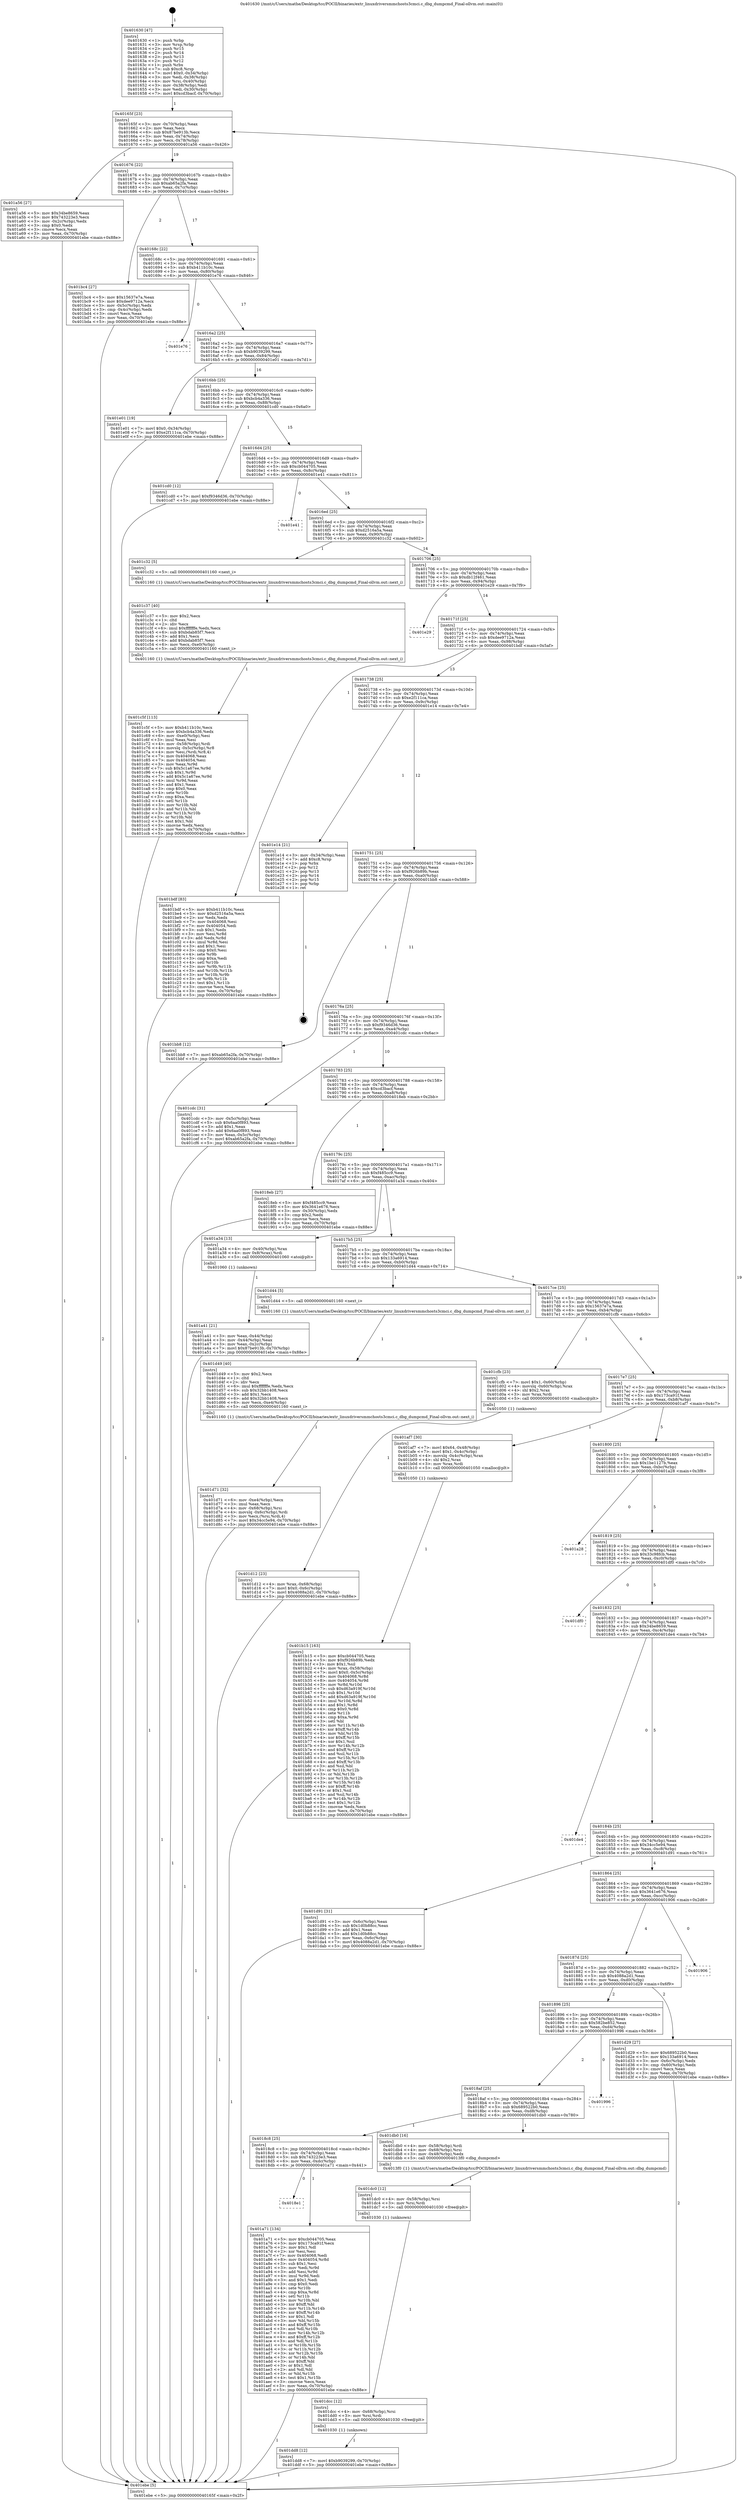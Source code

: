 digraph "0x401630" {
  label = "0x401630 (/mnt/c/Users/mathe/Desktop/tcc/POCII/binaries/extr_linuxdriversmmchosts3cmci.c_dbg_dumpcmd_Final-ollvm.out::main(0))"
  labelloc = "t"
  node[shape=record]

  Entry [label="",width=0.3,height=0.3,shape=circle,fillcolor=black,style=filled]
  "0x40165f" [label="{
     0x40165f [23]\l
     | [instrs]\l
     &nbsp;&nbsp;0x40165f \<+3\>: mov -0x70(%rbp),%eax\l
     &nbsp;&nbsp;0x401662 \<+2\>: mov %eax,%ecx\l
     &nbsp;&nbsp;0x401664 \<+6\>: sub $0x87be913b,%ecx\l
     &nbsp;&nbsp;0x40166a \<+3\>: mov %eax,-0x74(%rbp)\l
     &nbsp;&nbsp;0x40166d \<+3\>: mov %ecx,-0x78(%rbp)\l
     &nbsp;&nbsp;0x401670 \<+6\>: je 0000000000401a56 \<main+0x426\>\l
  }"]
  "0x401a56" [label="{
     0x401a56 [27]\l
     | [instrs]\l
     &nbsp;&nbsp;0x401a56 \<+5\>: mov $0x34be8659,%eax\l
     &nbsp;&nbsp;0x401a5b \<+5\>: mov $0x743223e3,%ecx\l
     &nbsp;&nbsp;0x401a60 \<+3\>: mov -0x2c(%rbp),%edx\l
     &nbsp;&nbsp;0x401a63 \<+3\>: cmp $0x0,%edx\l
     &nbsp;&nbsp;0x401a66 \<+3\>: cmove %ecx,%eax\l
     &nbsp;&nbsp;0x401a69 \<+3\>: mov %eax,-0x70(%rbp)\l
     &nbsp;&nbsp;0x401a6c \<+5\>: jmp 0000000000401ebe \<main+0x88e\>\l
  }"]
  "0x401676" [label="{
     0x401676 [22]\l
     | [instrs]\l
     &nbsp;&nbsp;0x401676 \<+5\>: jmp 000000000040167b \<main+0x4b\>\l
     &nbsp;&nbsp;0x40167b \<+3\>: mov -0x74(%rbp),%eax\l
     &nbsp;&nbsp;0x40167e \<+5\>: sub $0xab65a2fa,%eax\l
     &nbsp;&nbsp;0x401683 \<+3\>: mov %eax,-0x7c(%rbp)\l
     &nbsp;&nbsp;0x401686 \<+6\>: je 0000000000401bc4 \<main+0x594\>\l
  }"]
  Exit [label="",width=0.3,height=0.3,shape=circle,fillcolor=black,style=filled,peripheries=2]
  "0x401bc4" [label="{
     0x401bc4 [27]\l
     | [instrs]\l
     &nbsp;&nbsp;0x401bc4 \<+5\>: mov $0x15637e7a,%eax\l
     &nbsp;&nbsp;0x401bc9 \<+5\>: mov $0xdee9712a,%ecx\l
     &nbsp;&nbsp;0x401bce \<+3\>: mov -0x5c(%rbp),%edx\l
     &nbsp;&nbsp;0x401bd1 \<+3\>: cmp -0x4c(%rbp),%edx\l
     &nbsp;&nbsp;0x401bd4 \<+3\>: cmovl %ecx,%eax\l
     &nbsp;&nbsp;0x401bd7 \<+3\>: mov %eax,-0x70(%rbp)\l
     &nbsp;&nbsp;0x401bda \<+5\>: jmp 0000000000401ebe \<main+0x88e\>\l
  }"]
  "0x40168c" [label="{
     0x40168c [22]\l
     | [instrs]\l
     &nbsp;&nbsp;0x40168c \<+5\>: jmp 0000000000401691 \<main+0x61\>\l
     &nbsp;&nbsp;0x401691 \<+3\>: mov -0x74(%rbp),%eax\l
     &nbsp;&nbsp;0x401694 \<+5\>: sub $0xb411b10c,%eax\l
     &nbsp;&nbsp;0x401699 \<+3\>: mov %eax,-0x80(%rbp)\l
     &nbsp;&nbsp;0x40169c \<+6\>: je 0000000000401e76 \<main+0x846\>\l
  }"]
  "0x401dd8" [label="{
     0x401dd8 [12]\l
     | [instrs]\l
     &nbsp;&nbsp;0x401dd8 \<+7\>: movl $0xb9039299,-0x70(%rbp)\l
     &nbsp;&nbsp;0x401ddf \<+5\>: jmp 0000000000401ebe \<main+0x88e\>\l
  }"]
  "0x401e76" [label="{
     0x401e76\l
  }", style=dashed]
  "0x4016a2" [label="{
     0x4016a2 [25]\l
     | [instrs]\l
     &nbsp;&nbsp;0x4016a2 \<+5\>: jmp 00000000004016a7 \<main+0x77\>\l
     &nbsp;&nbsp;0x4016a7 \<+3\>: mov -0x74(%rbp),%eax\l
     &nbsp;&nbsp;0x4016aa \<+5\>: sub $0xb9039299,%eax\l
     &nbsp;&nbsp;0x4016af \<+6\>: mov %eax,-0x84(%rbp)\l
     &nbsp;&nbsp;0x4016b5 \<+6\>: je 0000000000401e01 \<main+0x7d1\>\l
  }"]
  "0x401dcc" [label="{
     0x401dcc [12]\l
     | [instrs]\l
     &nbsp;&nbsp;0x401dcc \<+4\>: mov -0x68(%rbp),%rsi\l
     &nbsp;&nbsp;0x401dd0 \<+3\>: mov %rsi,%rdi\l
     &nbsp;&nbsp;0x401dd3 \<+5\>: call 0000000000401030 \<free@plt\>\l
     | [calls]\l
     &nbsp;&nbsp;0x401030 \{1\} (unknown)\l
  }"]
  "0x401e01" [label="{
     0x401e01 [19]\l
     | [instrs]\l
     &nbsp;&nbsp;0x401e01 \<+7\>: movl $0x0,-0x34(%rbp)\l
     &nbsp;&nbsp;0x401e08 \<+7\>: movl $0xe2f111ca,-0x70(%rbp)\l
     &nbsp;&nbsp;0x401e0f \<+5\>: jmp 0000000000401ebe \<main+0x88e\>\l
  }"]
  "0x4016bb" [label="{
     0x4016bb [25]\l
     | [instrs]\l
     &nbsp;&nbsp;0x4016bb \<+5\>: jmp 00000000004016c0 \<main+0x90\>\l
     &nbsp;&nbsp;0x4016c0 \<+3\>: mov -0x74(%rbp),%eax\l
     &nbsp;&nbsp;0x4016c3 \<+5\>: sub $0xbcb4a336,%eax\l
     &nbsp;&nbsp;0x4016c8 \<+6\>: mov %eax,-0x88(%rbp)\l
     &nbsp;&nbsp;0x4016ce \<+6\>: je 0000000000401cd0 \<main+0x6a0\>\l
  }"]
  "0x401dc0" [label="{
     0x401dc0 [12]\l
     | [instrs]\l
     &nbsp;&nbsp;0x401dc0 \<+4\>: mov -0x58(%rbp),%rsi\l
     &nbsp;&nbsp;0x401dc4 \<+3\>: mov %rsi,%rdi\l
     &nbsp;&nbsp;0x401dc7 \<+5\>: call 0000000000401030 \<free@plt\>\l
     | [calls]\l
     &nbsp;&nbsp;0x401030 \{1\} (unknown)\l
  }"]
  "0x401cd0" [label="{
     0x401cd0 [12]\l
     | [instrs]\l
     &nbsp;&nbsp;0x401cd0 \<+7\>: movl $0xf9346d36,-0x70(%rbp)\l
     &nbsp;&nbsp;0x401cd7 \<+5\>: jmp 0000000000401ebe \<main+0x88e\>\l
  }"]
  "0x4016d4" [label="{
     0x4016d4 [25]\l
     | [instrs]\l
     &nbsp;&nbsp;0x4016d4 \<+5\>: jmp 00000000004016d9 \<main+0xa9\>\l
     &nbsp;&nbsp;0x4016d9 \<+3\>: mov -0x74(%rbp),%eax\l
     &nbsp;&nbsp;0x4016dc \<+5\>: sub $0xcb044705,%eax\l
     &nbsp;&nbsp;0x4016e1 \<+6\>: mov %eax,-0x8c(%rbp)\l
     &nbsp;&nbsp;0x4016e7 \<+6\>: je 0000000000401e41 \<main+0x811\>\l
  }"]
  "0x401d71" [label="{
     0x401d71 [32]\l
     | [instrs]\l
     &nbsp;&nbsp;0x401d71 \<+6\>: mov -0xe4(%rbp),%ecx\l
     &nbsp;&nbsp;0x401d77 \<+3\>: imul %eax,%ecx\l
     &nbsp;&nbsp;0x401d7a \<+4\>: mov -0x68(%rbp),%rsi\l
     &nbsp;&nbsp;0x401d7e \<+4\>: movslq -0x6c(%rbp),%rdi\l
     &nbsp;&nbsp;0x401d82 \<+3\>: mov %ecx,(%rsi,%rdi,4)\l
     &nbsp;&nbsp;0x401d85 \<+7\>: movl $0x34cc5e94,-0x70(%rbp)\l
     &nbsp;&nbsp;0x401d8c \<+5\>: jmp 0000000000401ebe \<main+0x88e\>\l
  }"]
  "0x401e41" [label="{
     0x401e41\l
  }", style=dashed]
  "0x4016ed" [label="{
     0x4016ed [25]\l
     | [instrs]\l
     &nbsp;&nbsp;0x4016ed \<+5\>: jmp 00000000004016f2 \<main+0xc2\>\l
     &nbsp;&nbsp;0x4016f2 \<+3\>: mov -0x74(%rbp),%eax\l
     &nbsp;&nbsp;0x4016f5 \<+5\>: sub $0xd2516a5a,%eax\l
     &nbsp;&nbsp;0x4016fa \<+6\>: mov %eax,-0x90(%rbp)\l
     &nbsp;&nbsp;0x401700 \<+6\>: je 0000000000401c32 \<main+0x602\>\l
  }"]
  "0x401d49" [label="{
     0x401d49 [40]\l
     | [instrs]\l
     &nbsp;&nbsp;0x401d49 \<+5\>: mov $0x2,%ecx\l
     &nbsp;&nbsp;0x401d4e \<+1\>: cltd\l
     &nbsp;&nbsp;0x401d4f \<+2\>: idiv %ecx\l
     &nbsp;&nbsp;0x401d51 \<+6\>: imul $0xfffffffe,%edx,%ecx\l
     &nbsp;&nbsp;0x401d57 \<+6\>: sub $0x32bb1408,%ecx\l
     &nbsp;&nbsp;0x401d5d \<+3\>: add $0x1,%ecx\l
     &nbsp;&nbsp;0x401d60 \<+6\>: add $0x32bb1408,%ecx\l
     &nbsp;&nbsp;0x401d66 \<+6\>: mov %ecx,-0xe4(%rbp)\l
     &nbsp;&nbsp;0x401d6c \<+5\>: call 0000000000401160 \<next_i\>\l
     | [calls]\l
     &nbsp;&nbsp;0x401160 \{1\} (/mnt/c/Users/mathe/Desktop/tcc/POCII/binaries/extr_linuxdriversmmchosts3cmci.c_dbg_dumpcmd_Final-ollvm.out::next_i)\l
  }"]
  "0x401c32" [label="{
     0x401c32 [5]\l
     | [instrs]\l
     &nbsp;&nbsp;0x401c32 \<+5\>: call 0000000000401160 \<next_i\>\l
     | [calls]\l
     &nbsp;&nbsp;0x401160 \{1\} (/mnt/c/Users/mathe/Desktop/tcc/POCII/binaries/extr_linuxdriversmmchosts3cmci.c_dbg_dumpcmd_Final-ollvm.out::next_i)\l
  }"]
  "0x401706" [label="{
     0x401706 [25]\l
     | [instrs]\l
     &nbsp;&nbsp;0x401706 \<+5\>: jmp 000000000040170b \<main+0xdb\>\l
     &nbsp;&nbsp;0x40170b \<+3\>: mov -0x74(%rbp),%eax\l
     &nbsp;&nbsp;0x40170e \<+5\>: sub $0xdb12f461,%eax\l
     &nbsp;&nbsp;0x401713 \<+6\>: mov %eax,-0x94(%rbp)\l
     &nbsp;&nbsp;0x401719 \<+6\>: je 0000000000401e29 \<main+0x7f9\>\l
  }"]
  "0x401d12" [label="{
     0x401d12 [23]\l
     | [instrs]\l
     &nbsp;&nbsp;0x401d12 \<+4\>: mov %rax,-0x68(%rbp)\l
     &nbsp;&nbsp;0x401d16 \<+7\>: movl $0x0,-0x6c(%rbp)\l
     &nbsp;&nbsp;0x401d1d \<+7\>: movl $0x4088a2d1,-0x70(%rbp)\l
     &nbsp;&nbsp;0x401d24 \<+5\>: jmp 0000000000401ebe \<main+0x88e\>\l
  }"]
  "0x401e29" [label="{
     0x401e29\l
  }", style=dashed]
  "0x40171f" [label="{
     0x40171f [25]\l
     | [instrs]\l
     &nbsp;&nbsp;0x40171f \<+5\>: jmp 0000000000401724 \<main+0xf4\>\l
     &nbsp;&nbsp;0x401724 \<+3\>: mov -0x74(%rbp),%eax\l
     &nbsp;&nbsp;0x401727 \<+5\>: sub $0xdee9712a,%eax\l
     &nbsp;&nbsp;0x40172c \<+6\>: mov %eax,-0x98(%rbp)\l
     &nbsp;&nbsp;0x401732 \<+6\>: je 0000000000401bdf \<main+0x5af\>\l
  }"]
  "0x401c5f" [label="{
     0x401c5f [113]\l
     | [instrs]\l
     &nbsp;&nbsp;0x401c5f \<+5\>: mov $0xb411b10c,%ecx\l
     &nbsp;&nbsp;0x401c64 \<+5\>: mov $0xbcb4a336,%edx\l
     &nbsp;&nbsp;0x401c69 \<+6\>: mov -0xe0(%rbp),%esi\l
     &nbsp;&nbsp;0x401c6f \<+3\>: imul %eax,%esi\l
     &nbsp;&nbsp;0x401c72 \<+4\>: mov -0x58(%rbp),%rdi\l
     &nbsp;&nbsp;0x401c76 \<+4\>: movslq -0x5c(%rbp),%r8\l
     &nbsp;&nbsp;0x401c7a \<+4\>: mov %esi,(%rdi,%r8,4)\l
     &nbsp;&nbsp;0x401c7e \<+7\>: mov 0x404068,%eax\l
     &nbsp;&nbsp;0x401c85 \<+7\>: mov 0x404054,%esi\l
     &nbsp;&nbsp;0x401c8c \<+3\>: mov %eax,%r9d\l
     &nbsp;&nbsp;0x401c8f \<+7\>: sub $0x5c1a67ee,%r9d\l
     &nbsp;&nbsp;0x401c96 \<+4\>: sub $0x1,%r9d\l
     &nbsp;&nbsp;0x401c9a \<+7\>: add $0x5c1a67ee,%r9d\l
     &nbsp;&nbsp;0x401ca1 \<+4\>: imul %r9d,%eax\l
     &nbsp;&nbsp;0x401ca5 \<+3\>: and $0x1,%eax\l
     &nbsp;&nbsp;0x401ca8 \<+3\>: cmp $0x0,%eax\l
     &nbsp;&nbsp;0x401cab \<+4\>: sete %r10b\l
     &nbsp;&nbsp;0x401caf \<+3\>: cmp $0xa,%esi\l
     &nbsp;&nbsp;0x401cb2 \<+4\>: setl %r11b\l
     &nbsp;&nbsp;0x401cb6 \<+3\>: mov %r10b,%bl\l
     &nbsp;&nbsp;0x401cb9 \<+3\>: and %r11b,%bl\l
     &nbsp;&nbsp;0x401cbc \<+3\>: xor %r11b,%r10b\l
     &nbsp;&nbsp;0x401cbf \<+3\>: or %r10b,%bl\l
     &nbsp;&nbsp;0x401cc2 \<+3\>: test $0x1,%bl\l
     &nbsp;&nbsp;0x401cc5 \<+3\>: cmovne %edx,%ecx\l
     &nbsp;&nbsp;0x401cc8 \<+3\>: mov %ecx,-0x70(%rbp)\l
     &nbsp;&nbsp;0x401ccb \<+5\>: jmp 0000000000401ebe \<main+0x88e\>\l
  }"]
  "0x401bdf" [label="{
     0x401bdf [83]\l
     | [instrs]\l
     &nbsp;&nbsp;0x401bdf \<+5\>: mov $0xb411b10c,%eax\l
     &nbsp;&nbsp;0x401be4 \<+5\>: mov $0xd2516a5a,%ecx\l
     &nbsp;&nbsp;0x401be9 \<+2\>: xor %edx,%edx\l
     &nbsp;&nbsp;0x401beb \<+7\>: mov 0x404068,%esi\l
     &nbsp;&nbsp;0x401bf2 \<+7\>: mov 0x404054,%edi\l
     &nbsp;&nbsp;0x401bf9 \<+3\>: sub $0x1,%edx\l
     &nbsp;&nbsp;0x401bfc \<+3\>: mov %esi,%r8d\l
     &nbsp;&nbsp;0x401bff \<+3\>: add %edx,%r8d\l
     &nbsp;&nbsp;0x401c02 \<+4\>: imul %r8d,%esi\l
     &nbsp;&nbsp;0x401c06 \<+3\>: and $0x1,%esi\l
     &nbsp;&nbsp;0x401c09 \<+3\>: cmp $0x0,%esi\l
     &nbsp;&nbsp;0x401c0c \<+4\>: sete %r9b\l
     &nbsp;&nbsp;0x401c10 \<+3\>: cmp $0xa,%edi\l
     &nbsp;&nbsp;0x401c13 \<+4\>: setl %r10b\l
     &nbsp;&nbsp;0x401c17 \<+3\>: mov %r9b,%r11b\l
     &nbsp;&nbsp;0x401c1a \<+3\>: and %r10b,%r11b\l
     &nbsp;&nbsp;0x401c1d \<+3\>: xor %r10b,%r9b\l
     &nbsp;&nbsp;0x401c20 \<+3\>: or %r9b,%r11b\l
     &nbsp;&nbsp;0x401c23 \<+4\>: test $0x1,%r11b\l
     &nbsp;&nbsp;0x401c27 \<+3\>: cmovne %ecx,%eax\l
     &nbsp;&nbsp;0x401c2a \<+3\>: mov %eax,-0x70(%rbp)\l
     &nbsp;&nbsp;0x401c2d \<+5\>: jmp 0000000000401ebe \<main+0x88e\>\l
  }"]
  "0x401738" [label="{
     0x401738 [25]\l
     | [instrs]\l
     &nbsp;&nbsp;0x401738 \<+5\>: jmp 000000000040173d \<main+0x10d\>\l
     &nbsp;&nbsp;0x40173d \<+3\>: mov -0x74(%rbp),%eax\l
     &nbsp;&nbsp;0x401740 \<+5\>: sub $0xe2f111ca,%eax\l
     &nbsp;&nbsp;0x401745 \<+6\>: mov %eax,-0x9c(%rbp)\l
     &nbsp;&nbsp;0x40174b \<+6\>: je 0000000000401e14 \<main+0x7e4\>\l
  }"]
  "0x401c37" [label="{
     0x401c37 [40]\l
     | [instrs]\l
     &nbsp;&nbsp;0x401c37 \<+5\>: mov $0x2,%ecx\l
     &nbsp;&nbsp;0x401c3c \<+1\>: cltd\l
     &nbsp;&nbsp;0x401c3d \<+2\>: idiv %ecx\l
     &nbsp;&nbsp;0x401c3f \<+6\>: imul $0xfffffffe,%edx,%ecx\l
     &nbsp;&nbsp;0x401c45 \<+6\>: sub $0xbdab85f7,%ecx\l
     &nbsp;&nbsp;0x401c4b \<+3\>: add $0x1,%ecx\l
     &nbsp;&nbsp;0x401c4e \<+6\>: add $0xbdab85f7,%ecx\l
     &nbsp;&nbsp;0x401c54 \<+6\>: mov %ecx,-0xe0(%rbp)\l
     &nbsp;&nbsp;0x401c5a \<+5\>: call 0000000000401160 \<next_i\>\l
     | [calls]\l
     &nbsp;&nbsp;0x401160 \{1\} (/mnt/c/Users/mathe/Desktop/tcc/POCII/binaries/extr_linuxdriversmmchosts3cmci.c_dbg_dumpcmd_Final-ollvm.out::next_i)\l
  }"]
  "0x401e14" [label="{
     0x401e14 [21]\l
     | [instrs]\l
     &nbsp;&nbsp;0x401e14 \<+3\>: mov -0x34(%rbp),%eax\l
     &nbsp;&nbsp;0x401e17 \<+7\>: add $0xc8,%rsp\l
     &nbsp;&nbsp;0x401e1e \<+1\>: pop %rbx\l
     &nbsp;&nbsp;0x401e1f \<+2\>: pop %r12\l
     &nbsp;&nbsp;0x401e21 \<+2\>: pop %r13\l
     &nbsp;&nbsp;0x401e23 \<+2\>: pop %r14\l
     &nbsp;&nbsp;0x401e25 \<+2\>: pop %r15\l
     &nbsp;&nbsp;0x401e27 \<+1\>: pop %rbp\l
     &nbsp;&nbsp;0x401e28 \<+1\>: ret\l
  }"]
  "0x401751" [label="{
     0x401751 [25]\l
     | [instrs]\l
     &nbsp;&nbsp;0x401751 \<+5\>: jmp 0000000000401756 \<main+0x126\>\l
     &nbsp;&nbsp;0x401756 \<+3\>: mov -0x74(%rbp),%eax\l
     &nbsp;&nbsp;0x401759 \<+5\>: sub $0xf926b89b,%eax\l
     &nbsp;&nbsp;0x40175e \<+6\>: mov %eax,-0xa0(%rbp)\l
     &nbsp;&nbsp;0x401764 \<+6\>: je 0000000000401bb8 \<main+0x588\>\l
  }"]
  "0x401b15" [label="{
     0x401b15 [163]\l
     | [instrs]\l
     &nbsp;&nbsp;0x401b15 \<+5\>: mov $0xcb044705,%ecx\l
     &nbsp;&nbsp;0x401b1a \<+5\>: mov $0xf926b89b,%edx\l
     &nbsp;&nbsp;0x401b1f \<+3\>: mov $0x1,%sil\l
     &nbsp;&nbsp;0x401b22 \<+4\>: mov %rax,-0x58(%rbp)\l
     &nbsp;&nbsp;0x401b26 \<+7\>: movl $0x0,-0x5c(%rbp)\l
     &nbsp;&nbsp;0x401b2d \<+8\>: mov 0x404068,%r8d\l
     &nbsp;&nbsp;0x401b35 \<+8\>: mov 0x404054,%r9d\l
     &nbsp;&nbsp;0x401b3d \<+3\>: mov %r8d,%r10d\l
     &nbsp;&nbsp;0x401b40 \<+7\>: sub $0xd63a919f,%r10d\l
     &nbsp;&nbsp;0x401b47 \<+4\>: sub $0x1,%r10d\l
     &nbsp;&nbsp;0x401b4b \<+7\>: add $0xd63a919f,%r10d\l
     &nbsp;&nbsp;0x401b52 \<+4\>: imul %r10d,%r8d\l
     &nbsp;&nbsp;0x401b56 \<+4\>: and $0x1,%r8d\l
     &nbsp;&nbsp;0x401b5a \<+4\>: cmp $0x0,%r8d\l
     &nbsp;&nbsp;0x401b5e \<+4\>: sete %r11b\l
     &nbsp;&nbsp;0x401b62 \<+4\>: cmp $0xa,%r9d\l
     &nbsp;&nbsp;0x401b66 \<+3\>: setl %bl\l
     &nbsp;&nbsp;0x401b69 \<+3\>: mov %r11b,%r14b\l
     &nbsp;&nbsp;0x401b6c \<+4\>: xor $0xff,%r14b\l
     &nbsp;&nbsp;0x401b70 \<+3\>: mov %bl,%r15b\l
     &nbsp;&nbsp;0x401b73 \<+4\>: xor $0xff,%r15b\l
     &nbsp;&nbsp;0x401b77 \<+4\>: xor $0x1,%sil\l
     &nbsp;&nbsp;0x401b7b \<+3\>: mov %r14b,%r12b\l
     &nbsp;&nbsp;0x401b7e \<+4\>: and $0xff,%r12b\l
     &nbsp;&nbsp;0x401b82 \<+3\>: and %sil,%r11b\l
     &nbsp;&nbsp;0x401b85 \<+3\>: mov %r15b,%r13b\l
     &nbsp;&nbsp;0x401b88 \<+4\>: and $0xff,%r13b\l
     &nbsp;&nbsp;0x401b8c \<+3\>: and %sil,%bl\l
     &nbsp;&nbsp;0x401b8f \<+3\>: or %r11b,%r12b\l
     &nbsp;&nbsp;0x401b92 \<+3\>: or %bl,%r13b\l
     &nbsp;&nbsp;0x401b95 \<+3\>: xor %r13b,%r12b\l
     &nbsp;&nbsp;0x401b98 \<+3\>: or %r15b,%r14b\l
     &nbsp;&nbsp;0x401b9b \<+4\>: xor $0xff,%r14b\l
     &nbsp;&nbsp;0x401b9f \<+4\>: or $0x1,%sil\l
     &nbsp;&nbsp;0x401ba3 \<+3\>: and %sil,%r14b\l
     &nbsp;&nbsp;0x401ba6 \<+3\>: or %r14b,%r12b\l
     &nbsp;&nbsp;0x401ba9 \<+4\>: test $0x1,%r12b\l
     &nbsp;&nbsp;0x401bad \<+3\>: cmovne %edx,%ecx\l
     &nbsp;&nbsp;0x401bb0 \<+3\>: mov %ecx,-0x70(%rbp)\l
     &nbsp;&nbsp;0x401bb3 \<+5\>: jmp 0000000000401ebe \<main+0x88e\>\l
  }"]
  "0x401bb8" [label="{
     0x401bb8 [12]\l
     | [instrs]\l
     &nbsp;&nbsp;0x401bb8 \<+7\>: movl $0xab65a2fa,-0x70(%rbp)\l
     &nbsp;&nbsp;0x401bbf \<+5\>: jmp 0000000000401ebe \<main+0x88e\>\l
  }"]
  "0x40176a" [label="{
     0x40176a [25]\l
     | [instrs]\l
     &nbsp;&nbsp;0x40176a \<+5\>: jmp 000000000040176f \<main+0x13f\>\l
     &nbsp;&nbsp;0x40176f \<+3\>: mov -0x74(%rbp),%eax\l
     &nbsp;&nbsp;0x401772 \<+5\>: sub $0xf9346d36,%eax\l
     &nbsp;&nbsp;0x401777 \<+6\>: mov %eax,-0xa4(%rbp)\l
     &nbsp;&nbsp;0x40177d \<+6\>: je 0000000000401cdc \<main+0x6ac\>\l
  }"]
  "0x4018e1" [label="{
     0x4018e1\l
  }", style=dashed]
  "0x401cdc" [label="{
     0x401cdc [31]\l
     | [instrs]\l
     &nbsp;&nbsp;0x401cdc \<+3\>: mov -0x5c(%rbp),%eax\l
     &nbsp;&nbsp;0x401cdf \<+5\>: sub $0x6aa0f893,%eax\l
     &nbsp;&nbsp;0x401ce4 \<+3\>: add $0x1,%eax\l
     &nbsp;&nbsp;0x401ce7 \<+5\>: add $0x6aa0f893,%eax\l
     &nbsp;&nbsp;0x401cec \<+3\>: mov %eax,-0x5c(%rbp)\l
     &nbsp;&nbsp;0x401cef \<+7\>: movl $0xab65a2fa,-0x70(%rbp)\l
     &nbsp;&nbsp;0x401cf6 \<+5\>: jmp 0000000000401ebe \<main+0x88e\>\l
  }"]
  "0x401783" [label="{
     0x401783 [25]\l
     | [instrs]\l
     &nbsp;&nbsp;0x401783 \<+5\>: jmp 0000000000401788 \<main+0x158\>\l
     &nbsp;&nbsp;0x401788 \<+3\>: mov -0x74(%rbp),%eax\l
     &nbsp;&nbsp;0x40178b \<+5\>: sub $0xcd3bacf,%eax\l
     &nbsp;&nbsp;0x401790 \<+6\>: mov %eax,-0xa8(%rbp)\l
     &nbsp;&nbsp;0x401796 \<+6\>: je 00000000004018eb \<main+0x2bb\>\l
  }"]
  "0x401a71" [label="{
     0x401a71 [134]\l
     | [instrs]\l
     &nbsp;&nbsp;0x401a71 \<+5\>: mov $0xcb044705,%eax\l
     &nbsp;&nbsp;0x401a76 \<+5\>: mov $0x173ca91f,%ecx\l
     &nbsp;&nbsp;0x401a7b \<+2\>: mov $0x1,%dl\l
     &nbsp;&nbsp;0x401a7d \<+2\>: xor %esi,%esi\l
     &nbsp;&nbsp;0x401a7f \<+7\>: mov 0x404068,%edi\l
     &nbsp;&nbsp;0x401a86 \<+8\>: mov 0x404054,%r8d\l
     &nbsp;&nbsp;0x401a8e \<+3\>: sub $0x1,%esi\l
     &nbsp;&nbsp;0x401a91 \<+3\>: mov %edi,%r9d\l
     &nbsp;&nbsp;0x401a94 \<+3\>: add %esi,%r9d\l
     &nbsp;&nbsp;0x401a97 \<+4\>: imul %r9d,%edi\l
     &nbsp;&nbsp;0x401a9b \<+3\>: and $0x1,%edi\l
     &nbsp;&nbsp;0x401a9e \<+3\>: cmp $0x0,%edi\l
     &nbsp;&nbsp;0x401aa1 \<+4\>: sete %r10b\l
     &nbsp;&nbsp;0x401aa5 \<+4\>: cmp $0xa,%r8d\l
     &nbsp;&nbsp;0x401aa9 \<+4\>: setl %r11b\l
     &nbsp;&nbsp;0x401aad \<+3\>: mov %r10b,%bl\l
     &nbsp;&nbsp;0x401ab0 \<+3\>: xor $0xff,%bl\l
     &nbsp;&nbsp;0x401ab3 \<+3\>: mov %r11b,%r14b\l
     &nbsp;&nbsp;0x401ab6 \<+4\>: xor $0xff,%r14b\l
     &nbsp;&nbsp;0x401aba \<+3\>: xor $0x1,%dl\l
     &nbsp;&nbsp;0x401abd \<+3\>: mov %bl,%r15b\l
     &nbsp;&nbsp;0x401ac0 \<+4\>: and $0xff,%r15b\l
     &nbsp;&nbsp;0x401ac4 \<+3\>: and %dl,%r10b\l
     &nbsp;&nbsp;0x401ac7 \<+3\>: mov %r14b,%r12b\l
     &nbsp;&nbsp;0x401aca \<+4\>: and $0xff,%r12b\l
     &nbsp;&nbsp;0x401ace \<+3\>: and %dl,%r11b\l
     &nbsp;&nbsp;0x401ad1 \<+3\>: or %r10b,%r15b\l
     &nbsp;&nbsp;0x401ad4 \<+3\>: or %r11b,%r12b\l
     &nbsp;&nbsp;0x401ad7 \<+3\>: xor %r12b,%r15b\l
     &nbsp;&nbsp;0x401ada \<+3\>: or %r14b,%bl\l
     &nbsp;&nbsp;0x401add \<+3\>: xor $0xff,%bl\l
     &nbsp;&nbsp;0x401ae0 \<+3\>: or $0x1,%dl\l
     &nbsp;&nbsp;0x401ae3 \<+2\>: and %dl,%bl\l
     &nbsp;&nbsp;0x401ae5 \<+3\>: or %bl,%r15b\l
     &nbsp;&nbsp;0x401ae8 \<+4\>: test $0x1,%r15b\l
     &nbsp;&nbsp;0x401aec \<+3\>: cmovne %ecx,%eax\l
     &nbsp;&nbsp;0x401aef \<+3\>: mov %eax,-0x70(%rbp)\l
     &nbsp;&nbsp;0x401af2 \<+5\>: jmp 0000000000401ebe \<main+0x88e\>\l
  }"]
  "0x4018eb" [label="{
     0x4018eb [27]\l
     | [instrs]\l
     &nbsp;&nbsp;0x4018eb \<+5\>: mov $0xf485cc9,%eax\l
     &nbsp;&nbsp;0x4018f0 \<+5\>: mov $0x3641e676,%ecx\l
     &nbsp;&nbsp;0x4018f5 \<+3\>: mov -0x30(%rbp),%edx\l
     &nbsp;&nbsp;0x4018f8 \<+3\>: cmp $0x2,%edx\l
     &nbsp;&nbsp;0x4018fb \<+3\>: cmovne %ecx,%eax\l
     &nbsp;&nbsp;0x4018fe \<+3\>: mov %eax,-0x70(%rbp)\l
     &nbsp;&nbsp;0x401901 \<+5\>: jmp 0000000000401ebe \<main+0x88e\>\l
  }"]
  "0x40179c" [label="{
     0x40179c [25]\l
     | [instrs]\l
     &nbsp;&nbsp;0x40179c \<+5\>: jmp 00000000004017a1 \<main+0x171\>\l
     &nbsp;&nbsp;0x4017a1 \<+3\>: mov -0x74(%rbp),%eax\l
     &nbsp;&nbsp;0x4017a4 \<+5\>: sub $0xf485cc9,%eax\l
     &nbsp;&nbsp;0x4017a9 \<+6\>: mov %eax,-0xac(%rbp)\l
     &nbsp;&nbsp;0x4017af \<+6\>: je 0000000000401a34 \<main+0x404\>\l
  }"]
  "0x401ebe" [label="{
     0x401ebe [5]\l
     | [instrs]\l
     &nbsp;&nbsp;0x401ebe \<+5\>: jmp 000000000040165f \<main+0x2f\>\l
  }"]
  "0x401630" [label="{
     0x401630 [47]\l
     | [instrs]\l
     &nbsp;&nbsp;0x401630 \<+1\>: push %rbp\l
     &nbsp;&nbsp;0x401631 \<+3\>: mov %rsp,%rbp\l
     &nbsp;&nbsp;0x401634 \<+2\>: push %r15\l
     &nbsp;&nbsp;0x401636 \<+2\>: push %r14\l
     &nbsp;&nbsp;0x401638 \<+2\>: push %r13\l
     &nbsp;&nbsp;0x40163a \<+2\>: push %r12\l
     &nbsp;&nbsp;0x40163c \<+1\>: push %rbx\l
     &nbsp;&nbsp;0x40163d \<+7\>: sub $0xc8,%rsp\l
     &nbsp;&nbsp;0x401644 \<+7\>: movl $0x0,-0x34(%rbp)\l
     &nbsp;&nbsp;0x40164b \<+3\>: mov %edi,-0x38(%rbp)\l
     &nbsp;&nbsp;0x40164e \<+4\>: mov %rsi,-0x40(%rbp)\l
     &nbsp;&nbsp;0x401652 \<+3\>: mov -0x38(%rbp),%edi\l
     &nbsp;&nbsp;0x401655 \<+3\>: mov %edi,-0x30(%rbp)\l
     &nbsp;&nbsp;0x401658 \<+7\>: movl $0xcd3bacf,-0x70(%rbp)\l
  }"]
  "0x4018c8" [label="{
     0x4018c8 [25]\l
     | [instrs]\l
     &nbsp;&nbsp;0x4018c8 \<+5\>: jmp 00000000004018cd \<main+0x29d\>\l
     &nbsp;&nbsp;0x4018cd \<+3\>: mov -0x74(%rbp),%eax\l
     &nbsp;&nbsp;0x4018d0 \<+5\>: sub $0x743223e3,%eax\l
     &nbsp;&nbsp;0x4018d5 \<+6\>: mov %eax,-0xdc(%rbp)\l
     &nbsp;&nbsp;0x4018db \<+6\>: je 0000000000401a71 \<main+0x441\>\l
  }"]
  "0x401a34" [label="{
     0x401a34 [13]\l
     | [instrs]\l
     &nbsp;&nbsp;0x401a34 \<+4\>: mov -0x40(%rbp),%rax\l
     &nbsp;&nbsp;0x401a38 \<+4\>: mov 0x8(%rax),%rdi\l
     &nbsp;&nbsp;0x401a3c \<+5\>: call 0000000000401060 \<atoi@plt\>\l
     | [calls]\l
     &nbsp;&nbsp;0x401060 \{1\} (unknown)\l
  }"]
  "0x4017b5" [label="{
     0x4017b5 [25]\l
     | [instrs]\l
     &nbsp;&nbsp;0x4017b5 \<+5\>: jmp 00000000004017ba \<main+0x18a\>\l
     &nbsp;&nbsp;0x4017ba \<+3\>: mov -0x74(%rbp),%eax\l
     &nbsp;&nbsp;0x4017bd \<+5\>: sub $0x133a6914,%eax\l
     &nbsp;&nbsp;0x4017c2 \<+6\>: mov %eax,-0xb0(%rbp)\l
     &nbsp;&nbsp;0x4017c8 \<+6\>: je 0000000000401d44 \<main+0x714\>\l
  }"]
  "0x401a41" [label="{
     0x401a41 [21]\l
     | [instrs]\l
     &nbsp;&nbsp;0x401a41 \<+3\>: mov %eax,-0x44(%rbp)\l
     &nbsp;&nbsp;0x401a44 \<+3\>: mov -0x44(%rbp),%eax\l
     &nbsp;&nbsp;0x401a47 \<+3\>: mov %eax,-0x2c(%rbp)\l
     &nbsp;&nbsp;0x401a4a \<+7\>: movl $0x87be913b,-0x70(%rbp)\l
     &nbsp;&nbsp;0x401a51 \<+5\>: jmp 0000000000401ebe \<main+0x88e\>\l
  }"]
  "0x401db0" [label="{
     0x401db0 [16]\l
     | [instrs]\l
     &nbsp;&nbsp;0x401db0 \<+4\>: mov -0x58(%rbp),%rdi\l
     &nbsp;&nbsp;0x401db4 \<+4\>: mov -0x68(%rbp),%rsi\l
     &nbsp;&nbsp;0x401db8 \<+3\>: mov -0x48(%rbp),%edx\l
     &nbsp;&nbsp;0x401dbb \<+5\>: call 00000000004013f0 \<dbg_dumpcmd\>\l
     | [calls]\l
     &nbsp;&nbsp;0x4013f0 \{1\} (/mnt/c/Users/mathe/Desktop/tcc/POCII/binaries/extr_linuxdriversmmchosts3cmci.c_dbg_dumpcmd_Final-ollvm.out::dbg_dumpcmd)\l
  }"]
  "0x401d44" [label="{
     0x401d44 [5]\l
     | [instrs]\l
     &nbsp;&nbsp;0x401d44 \<+5\>: call 0000000000401160 \<next_i\>\l
     | [calls]\l
     &nbsp;&nbsp;0x401160 \{1\} (/mnt/c/Users/mathe/Desktop/tcc/POCII/binaries/extr_linuxdriversmmchosts3cmci.c_dbg_dumpcmd_Final-ollvm.out::next_i)\l
  }"]
  "0x4017ce" [label="{
     0x4017ce [25]\l
     | [instrs]\l
     &nbsp;&nbsp;0x4017ce \<+5\>: jmp 00000000004017d3 \<main+0x1a3\>\l
     &nbsp;&nbsp;0x4017d3 \<+3\>: mov -0x74(%rbp),%eax\l
     &nbsp;&nbsp;0x4017d6 \<+5\>: sub $0x15637e7a,%eax\l
     &nbsp;&nbsp;0x4017db \<+6\>: mov %eax,-0xb4(%rbp)\l
     &nbsp;&nbsp;0x4017e1 \<+6\>: je 0000000000401cfb \<main+0x6cb\>\l
  }"]
  "0x4018af" [label="{
     0x4018af [25]\l
     | [instrs]\l
     &nbsp;&nbsp;0x4018af \<+5\>: jmp 00000000004018b4 \<main+0x284\>\l
     &nbsp;&nbsp;0x4018b4 \<+3\>: mov -0x74(%rbp),%eax\l
     &nbsp;&nbsp;0x4018b7 \<+5\>: sub $0x689522b0,%eax\l
     &nbsp;&nbsp;0x4018bc \<+6\>: mov %eax,-0xd8(%rbp)\l
     &nbsp;&nbsp;0x4018c2 \<+6\>: je 0000000000401db0 \<main+0x780\>\l
  }"]
  "0x401cfb" [label="{
     0x401cfb [23]\l
     | [instrs]\l
     &nbsp;&nbsp;0x401cfb \<+7\>: movl $0x1,-0x60(%rbp)\l
     &nbsp;&nbsp;0x401d02 \<+4\>: movslq -0x60(%rbp),%rax\l
     &nbsp;&nbsp;0x401d06 \<+4\>: shl $0x2,%rax\l
     &nbsp;&nbsp;0x401d0a \<+3\>: mov %rax,%rdi\l
     &nbsp;&nbsp;0x401d0d \<+5\>: call 0000000000401050 \<malloc@plt\>\l
     | [calls]\l
     &nbsp;&nbsp;0x401050 \{1\} (unknown)\l
  }"]
  "0x4017e7" [label="{
     0x4017e7 [25]\l
     | [instrs]\l
     &nbsp;&nbsp;0x4017e7 \<+5\>: jmp 00000000004017ec \<main+0x1bc\>\l
     &nbsp;&nbsp;0x4017ec \<+3\>: mov -0x74(%rbp),%eax\l
     &nbsp;&nbsp;0x4017ef \<+5\>: sub $0x173ca91f,%eax\l
     &nbsp;&nbsp;0x4017f4 \<+6\>: mov %eax,-0xb8(%rbp)\l
     &nbsp;&nbsp;0x4017fa \<+6\>: je 0000000000401af7 \<main+0x4c7\>\l
  }"]
  "0x401996" [label="{
     0x401996\l
  }", style=dashed]
  "0x401af7" [label="{
     0x401af7 [30]\l
     | [instrs]\l
     &nbsp;&nbsp;0x401af7 \<+7\>: movl $0x64,-0x48(%rbp)\l
     &nbsp;&nbsp;0x401afe \<+7\>: movl $0x1,-0x4c(%rbp)\l
     &nbsp;&nbsp;0x401b05 \<+4\>: movslq -0x4c(%rbp),%rax\l
     &nbsp;&nbsp;0x401b09 \<+4\>: shl $0x2,%rax\l
     &nbsp;&nbsp;0x401b0d \<+3\>: mov %rax,%rdi\l
     &nbsp;&nbsp;0x401b10 \<+5\>: call 0000000000401050 \<malloc@plt\>\l
     | [calls]\l
     &nbsp;&nbsp;0x401050 \{1\} (unknown)\l
  }"]
  "0x401800" [label="{
     0x401800 [25]\l
     | [instrs]\l
     &nbsp;&nbsp;0x401800 \<+5\>: jmp 0000000000401805 \<main+0x1d5\>\l
     &nbsp;&nbsp;0x401805 \<+3\>: mov -0x74(%rbp),%eax\l
     &nbsp;&nbsp;0x401808 \<+5\>: sub $0x1be1127b,%eax\l
     &nbsp;&nbsp;0x40180d \<+6\>: mov %eax,-0xbc(%rbp)\l
     &nbsp;&nbsp;0x401813 \<+6\>: je 0000000000401a28 \<main+0x3f8\>\l
  }"]
  "0x401896" [label="{
     0x401896 [25]\l
     | [instrs]\l
     &nbsp;&nbsp;0x401896 \<+5\>: jmp 000000000040189b \<main+0x26b\>\l
     &nbsp;&nbsp;0x40189b \<+3\>: mov -0x74(%rbp),%eax\l
     &nbsp;&nbsp;0x40189e \<+5\>: sub $0x582be852,%eax\l
     &nbsp;&nbsp;0x4018a3 \<+6\>: mov %eax,-0xd4(%rbp)\l
     &nbsp;&nbsp;0x4018a9 \<+6\>: je 0000000000401996 \<main+0x366\>\l
  }"]
  "0x401a28" [label="{
     0x401a28\l
  }", style=dashed]
  "0x401819" [label="{
     0x401819 [25]\l
     | [instrs]\l
     &nbsp;&nbsp;0x401819 \<+5\>: jmp 000000000040181e \<main+0x1ee\>\l
     &nbsp;&nbsp;0x40181e \<+3\>: mov -0x74(%rbp),%eax\l
     &nbsp;&nbsp;0x401821 \<+5\>: sub $0x33c98fcb,%eax\l
     &nbsp;&nbsp;0x401826 \<+6\>: mov %eax,-0xc0(%rbp)\l
     &nbsp;&nbsp;0x40182c \<+6\>: je 0000000000401df0 \<main+0x7c0\>\l
  }"]
  "0x401d29" [label="{
     0x401d29 [27]\l
     | [instrs]\l
     &nbsp;&nbsp;0x401d29 \<+5\>: mov $0x689522b0,%eax\l
     &nbsp;&nbsp;0x401d2e \<+5\>: mov $0x133a6914,%ecx\l
     &nbsp;&nbsp;0x401d33 \<+3\>: mov -0x6c(%rbp),%edx\l
     &nbsp;&nbsp;0x401d36 \<+3\>: cmp -0x60(%rbp),%edx\l
     &nbsp;&nbsp;0x401d39 \<+3\>: cmovl %ecx,%eax\l
     &nbsp;&nbsp;0x401d3c \<+3\>: mov %eax,-0x70(%rbp)\l
     &nbsp;&nbsp;0x401d3f \<+5\>: jmp 0000000000401ebe \<main+0x88e\>\l
  }"]
  "0x401df0" [label="{
     0x401df0\l
  }", style=dashed]
  "0x401832" [label="{
     0x401832 [25]\l
     | [instrs]\l
     &nbsp;&nbsp;0x401832 \<+5\>: jmp 0000000000401837 \<main+0x207\>\l
     &nbsp;&nbsp;0x401837 \<+3\>: mov -0x74(%rbp),%eax\l
     &nbsp;&nbsp;0x40183a \<+5\>: sub $0x34be8659,%eax\l
     &nbsp;&nbsp;0x40183f \<+6\>: mov %eax,-0xc4(%rbp)\l
     &nbsp;&nbsp;0x401845 \<+6\>: je 0000000000401de4 \<main+0x7b4\>\l
  }"]
  "0x40187d" [label="{
     0x40187d [25]\l
     | [instrs]\l
     &nbsp;&nbsp;0x40187d \<+5\>: jmp 0000000000401882 \<main+0x252\>\l
     &nbsp;&nbsp;0x401882 \<+3\>: mov -0x74(%rbp),%eax\l
     &nbsp;&nbsp;0x401885 \<+5\>: sub $0x4088a2d1,%eax\l
     &nbsp;&nbsp;0x40188a \<+6\>: mov %eax,-0xd0(%rbp)\l
     &nbsp;&nbsp;0x401890 \<+6\>: je 0000000000401d29 \<main+0x6f9\>\l
  }"]
  "0x401de4" [label="{
     0x401de4\l
  }", style=dashed]
  "0x40184b" [label="{
     0x40184b [25]\l
     | [instrs]\l
     &nbsp;&nbsp;0x40184b \<+5\>: jmp 0000000000401850 \<main+0x220\>\l
     &nbsp;&nbsp;0x401850 \<+3\>: mov -0x74(%rbp),%eax\l
     &nbsp;&nbsp;0x401853 \<+5\>: sub $0x34cc5e94,%eax\l
     &nbsp;&nbsp;0x401858 \<+6\>: mov %eax,-0xc8(%rbp)\l
     &nbsp;&nbsp;0x40185e \<+6\>: je 0000000000401d91 \<main+0x761\>\l
  }"]
  "0x401906" [label="{
     0x401906\l
  }", style=dashed]
  "0x401d91" [label="{
     0x401d91 [31]\l
     | [instrs]\l
     &nbsp;&nbsp;0x401d91 \<+3\>: mov -0x6c(%rbp),%eax\l
     &nbsp;&nbsp;0x401d94 \<+5\>: sub $0x1d0b88cc,%eax\l
     &nbsp;&nbsp;0x401d99 \<+3\>: add $0x1,%eax\l
     &nbsp;&nbsp;0x401d9c \<+5\>: add $0x1d0b88cc,%eax\l
     &nbsp;&nbsp;0x401da1 \<+3\>: mov %eax,-0x6c(%rbp)\l
     &nbsp;&nbsp;0x401da4 \<+7\>: movl $0x4088a2d1,-0x70(%rbp)\l
     &nbsp;&nbsp;0x401dab \<+5\>: jmp 0000000000401ebe \<main+0x88e\>\l
  }"]
  "0x401864" [label="{
     0x401864 [25]\l
     | [instrs]\l
     &nbsp;&nbsp;0x401864 \<+5\>: jmp 0000000000401869 \<main+0x239\>\l
     &nbsp;&nbsp;0x401869 \<+3\>: mov -0x74(%rbp),%eax\l
     &nbsp;&nbsp;0x40186c \<+5\>: sub $0x3641e676,%eax\l
     &nbsp;&nbsp;0x401871 \<+6\>: mov %eax,-0xcc(%rbp)\l
     &nbsp;&nbsp;0x401877 \<+6\>: je 0000000000401906 \<main+0x2d6\>\l
  }"]
  Entry -> "0x401630" [label=" 1"]
  "0x40165f" -> "0x401a56" [label=" 1"]
  "0x40165f" -> "0x401676" [label=" 19"]
  "0x401e14" -> Exit [label=" 1"]
  "0x401676" -> "0x401bc4" [label=" 2"]
  "0x401676" -> "0x40168c" [label=" 17"]
  "0x401e01" -> "0x401ebe" [label=" 1"]
  "0x40168c" -> "0x401e76" [label=" 0"]
  "0x40168c" -> "0x4016a2" [label=" 17"]
  "0x401dd8" -> "0x401ebe" [label=" 1"]
  "0x4016a2" -> "0x401e01" [label=" 1"]
  "0x4016a2" -> "0x4016bb" [label=" 16"]
  "0x401dcc" -> "0x401dd8" [label=" 1"]
  "0x4016bb" -> "0x401cd0" [label=" 1"]
  "0x4016bb" -> "0x4016d4" [label=" 15"]
  "0x401dc0" -> "0x401dcc" [label=" 1"]
  "0x4016d4" -> "0x401e41" [label=" 0"]
  "0x4016d4" -> "0x4016ed" [label=" 15"]
  "0x401db0" -> "0x401dc0" [label=" 1"]
  "0x4016ed" -> "0x401c32" [label=" 1"]
  "0x4016ed" -> "0x401706" [label=" 14"]
  "0x401d91" -> "0x401ebe" [label=" 1"]
  "0x401706" -> "0x401e29" [label=" 0"]
  "0x401706" -> "0x40171f" [label=" 14"]
  "0x401d71" -> "0x401ebe" [label=" 1"]
  "0x40171f" -> "0x401bdf" [label=" 1"]
  "0x40171f" -> "0x401738" [label=" 13"]
  "0x401d49" -> "0x401d71" [label=" 1"]
  "0x401738" -> "0x401e14" [label=" 1"]
  "0x401738" -> "0x401751" [label=" 12"]
  "0x401d44" -> "0x401d49" [label=" 1"]
  "0x401751" -> "0x401bb8" [label=" 1"]
  "0x401751" -> "0x40176a" [label=" 11"]
  "0x401d29" -> "0x401ebe" [label=" 2"]
  "0x40176a" -> "0x401cdc" [label=" 1"]
  "0x40176a" -> "0x401783" [label=" 10"]
  "0x401d12" -> "0x401ebe" [label=" 1"]
  "0x401783" -> "0x4018eb" [label=" 1"]
  "0x401783" -> "0x40179c" [label=" 9"]
  "0x4018eb" -> "0x401ebe" [label=" 1"]
  "0x401630" -> "0x40165f" [label=" 1"]
  "0x401ebe" -> "0x40165f" [label=" 19"]
  "0x401cfb" -> "0x401d12" [label=" 1"]
  "0x40179c" -> "0x401a34" [label=" 1"]
  "0x40179c" -> "0x4017b5" [label=" 8"]
  "0x401a34" -> "0x401a41" [label=" 1"]
  "0x401a41" -> "0x401ebe" [label=" 1"]
  "0x401a56" -> "0x401ebe" [label=" 1"]
  "0x401cd0" -> "0x401ebe" [label=" 1"]
  "0x4017b5" -> "0x401d44" [label=" 1"]
  "0x4017b5" -> "0x4017ce" [label=" 7"]
  "0x401c5f" -> "0x401ebe" [label=" 1"]
  "0x4017ce" -> "0x401cfb" [label=" 1"]
  "0x4017ce" -> "0x4017e7" [label=" 6"]
  "0x401c32" -> "0x401c37" [label=" 1"]
  "0x4017e7" -> "0x401af7" [label=" 1"]
  "0x4017e7" -> "0x401800" [label=" 5"]
  "0x401bdf" -> "0x401ebe" [label=" 1"]
  "0x401800" -> "0x401a28" [label=" 0"]
  "0x401800" -> "0x401819" [label=" 5"]
  "0x401bb8" -> "0x401ebe" [label=" 1"]
  "0x401819" -> "0x401df0" [label=" 0"]
  "0x401819" -> "0x401832" [label=" 5"]
  "0x401b15" -> "0x401ebe" [label=" 1"]
  "0x401832" -> "0x401de4" [label=" 0"]
  "0x401832" -> "0x40184b" [label=" 5"]
  "0x401a71" -> "0x401ebe" [label=" 1"]
  "0x40184b" -> "0x401d91" [label=" 1"]
  "0x40184b" -> "0x401864" [label=" 4"]
  "0x4018c8" -> "0x4018e1" [label=" 0"]
  "0x401864" -> "0x401906" [label=" 0"]
  "0x401864" -> "0x40187d" [label=" 4"]
  "0x401af7" -> "0x401b15" [label=" 1"]
  "0x40187d" -> "0x401d29" [label=" 2"]
  "0x40187d" -> "0x401896" [label=" 2"]
  "0x401bc4" -> "0x401ebe" [label=" 2"]
  "0x401896" -> "0x401996" [label=" 0"]
  "0x401896" -> "0x4018af" [label=" 2"]
  "0x401c37" -> "0x401c5f" [label=" 1"]
  "0x4018af" -> "0x401db0" [label=" 1"]
  "0x4018af" -> "0x4018c8" [label=" 1"]
  "0x401cdc" -> "0x401ebe" [label=" 1"]
  "0x4018c8" -> "0x401a71" [label=" 1"]
}
